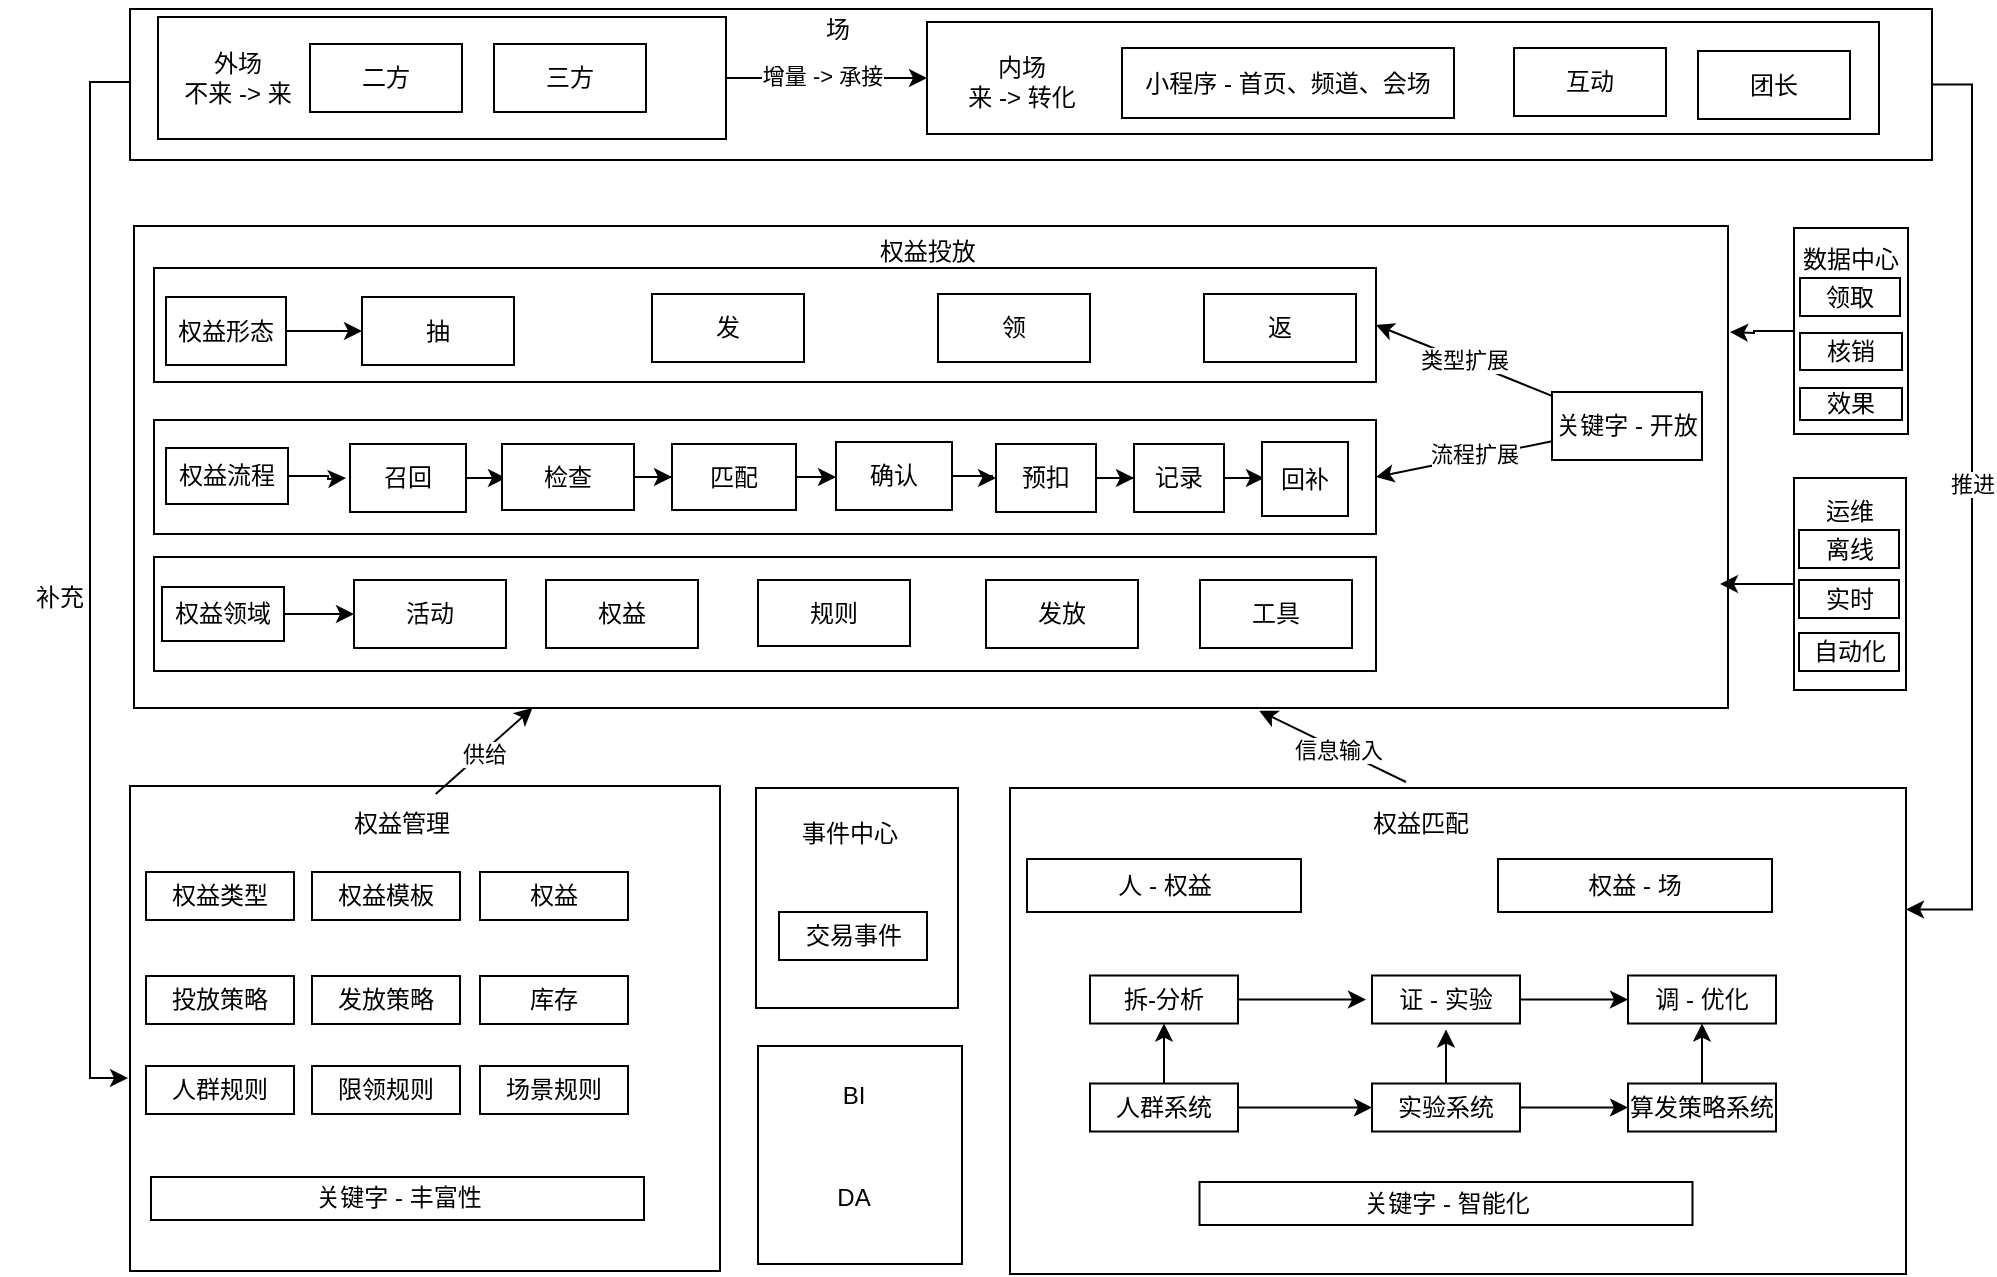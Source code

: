 <mxfile version="21.1.4" type="github">
  <diagram name="第 1 页" id="Gara6Eefkx1G8ZgkLCB0">
    <mxGraphModel dx="1242" dy="713" grid="0" gridSize="10" guides="1" tooltips="1" connect="1" arrows="1" fold="1" page="1" pageScale="1" pageWidth="1169" pageHeight="1654" math="0" shadow="0">
      <root>
        <mxCell id="0" />
        <mxCell id="1" parent="0" />
        <mxCell id="Y0EksiwexTorMI2MB5jG-3" value="权益投放&amp;nbsp;&lt;br&gt;&lt;br&gt;&lt;br&gt;&lt;br&gt;&lt;br&gt;&lt;br&gt;&lt;br&gt;&lt;br&gt;&lt;br&gt;&lt;br&gt;&lt;br&gt;&lt;br&gt;&lt;br&gt;&lt;br&gt;&lt;br&gt;&lt;br&gt;" style="rounded=0;whiteSpace=wrap;html=1;" vertex="1" parent="1">
          <mxGeometry x="137" y="157" width="797" height="241" as="geometry" />
        </mxCell>
        <mxCell id="Y0EksiwexTorMI2MB5jG-69" style="edgeStyle=orthogonalEdgeStyle;rounded=0;orthogonalLoop=1;jettySize=auto;html=1;" edge="1" parent="1" source="Y0EksiwexTorMI2MB5jG-4">
          <mxGeometry relative="1" as="geometry">
            <mxPoint x="134" y="583" as="targetPoint" />
            <Array as="points">
              <mxPoint x="115" y="85" />
              <mxPoint x="115" y="583" />
            </Array>
          </mxGeometry>
        </mxCell>
        <mxCell id="Y0EksiwexTorMI2MB5jG-191" style="edgeStyle=orthogonalEdgeStyle;rounded=0;orthogonalLoop=1;jettySize=auto;html=1;entryX=1;entryY=0.25;entryDx=0;entryDy=0;exitX=1;exitY=0.5;exitDx=0;exitDy=0;" edge="1" parent="1" source="Y0EksiwexTorMI2MB5jG-4" target="Y0EksiwexTorMI2MB5jG-147">
          <mxGeometry relative="1" as="geometry" />
        </mxCell>
        <mxCell id="Y0EksiwexTorMI2MB5jG-192" value="推进" style="edgeLabel;html=1;align=center;verticalAlign=middle;resizable=0;points=[];" vertex="1" connectable="0" parent="Y0EksiwexTorMI2MB5jG-191">
          <mxGeometry x="-0.058" relative="1" as="geometry">
            <mxPoint as="offset" />
          </mxGeometry>
        </mxCell>
        <mxCell id="Y0EksiwexTorMI2MB5jG-4" value="" style="rounded=0;whiteSpace=wrap;html=1;" vertex="1" parent="1">
          <mxGeometry x="135" y="48.5" width="901" height="75.5" as="geometry" />
        </mxCell>
        <mxCell id="Y0EksiwexTorMI2MB5jG-64" style="edgeStyle=orthogonalEdgeStyle;rounded=0;orthogonalLoop=1;jettySize=auto;html=1;entryX=0;entryY=0.5;entryDx=0;entryDy=0;" edge="1" parent="1" source="Y0EksiwexTorMI2MB5jG-54" target="Y0EksiwexTorMI2MB5jG-60">
          <mxGeometry relative="1" as="geometry" />
        </mxCell>
        <mxCell id="Y0EksiwexTorMI2MB5jG-67" value="增量 -&amp;gt; 承接" style="edgeLabel;html=1;align=center;verticalAlign=middle;resizable=0;points=[];" vertex="1" connectable="0" parent="Y0EksiwexTorMI2MB5jG-64">
          <mxGeometry x="-0.05" y="1" relative="1" as="geometry">
            <mxPoint as="offset" />
          </mxGeometry>
        </mxCell>
        <mxCell id="Y0EksiwexTorMI2MB5jG-54" value="" style="rounded=0;whiteSpace=wrap;html=1;" vertex="1" parent="1">
          <mxGeometry x="149" y="52.5" width="284" height="61" as="geometry" />
        </mxCell>
        <mxCell id="Y0EksiwexTorMI2MB5jG-56" value="三方" style="rounded=0;whiteSpace=wrap;html=1;" vertex="1" parent="1">
          <mxGeometry x="317" y="66" width="76" height="34" as="geometry" />
        </mxCell>
        <mxCell id="Y0EksiwexTorMI2MB5jG-57" value="二方" style="rounded=0;whiteSpace=wrap;html=1;" vertex="1" parent="1">
          <mxGeometry x="225" y="66" width="76" height="34" as="geometry" />
        </mxCell>
        <mxCell id="Y0EksiwexTorMI2MB5jG-58" value="外场&lt;br&gt;不来 -&amp;gt; 来" style="text;html=1;strokeColor=none;fillColor=none;align=center;verticalAlign=middle;whiteSpace=wrap;rounded=0;" vertex="1" parent="1">
          <mxGeometry x="159" y="68" width="60" height="30" as="geometry" />
        </mxCell>
        <mxCell id="Y0EksiwexTorMI2MB5jG-60" value="" style="rounded=0;whiteSpace=wrap;html=1;" vertex="1" parent="1">
          <mxGeometry x="533.5" y="55" width="476" height="56" as="geometry" />
        </mxCell>
        <mxCell id="Y0EksiwexTorMI2MB5jG-46" value="小程序 - 首页、频道、会场" style="rounded=0;whiteSpace=wrap;html=1;" vertex="1" parent="1">
          <mxGeometry x="631" y="68" width="166" height="35" as="geometry" />
        </mxCell>
        <mxCell id="Y0EksiwexTorMI2MB5jG-51" value="团长" style="rounded=0;whiteSpace=wrap;html=1;" vertex="1" parent="1">
          <mxGeometry x="919" y="69.5" width="76" height="34" as="geometry" />
        </mxCell>
        <mxCell id="Y0EksiwexTorMI2MB5jG-62" value="内场&lt;br&gt;来 -&amp;gt; 转化" style="text;html=1;strokeColor=none;fillColor=none;align=center;verticalAlign=middle;whiteSpace=wrap;rounded=0;" vertex="1" parent="1">
          <mxGeometry x="551" y="69.5" width="60" height="30" as="geometry" />
        </mxCell>
        <mxCell id="Y0EksiwexTorMI2MB5jG-71" value="场" style="text;html=1;strokeColor=none;fillColor=none;align=center;verticalAlign=middle;whiteSpace=wrap;rounded=0;" vertex="1" parent="1">
          <mxGeometry x="459" y="44" width="60" height="30" as="geometry" />
        </mxCell>
        <mxCell id="Y0EksiwexTorMI2MB5jG-110" style="rounded=0;orthogonalLoop=1;jettySize=auto;html=1;entryX=1;entryY=0.5;entryDx=0;entryDy=0;" edge="1" parent="1" source="Y0EksiwexTorMI2MB5jG-95" target="Y0EksiwexTorMI2MB5jG-106">
          <mxGeometry relative="1" as="geometry" />
        </mxCell>
        <mxCell id="Y0EksiwexTorMI2MB5jG-112" value="流程扩展" style="edgeLabel;html=1;align=center;verticalAlign=middle;resizable=0;points=[];" vertex="1" connectable="0" parent="Y0EksiwexTorMI2MB5jG-110">
          <mxGeometry x="-0.117" y="-2" relative="1" as="geometry">
            <mxPoint as="offset" />
          </mxGeometry>
        </mxCell>
        <mxCell id="Y0EksiwexTorMI2MB5jG-111" value="类型扩展" style="rounded=0;orthogonalLoop=1;jettySize=auto;html=1;entryX=1;entryY=0.5;entryDx=0;entryDy=0;" edge="1" parent="1" source="Y0EksiwexTorMI2MB5jG-95" target="Y0EksiwexTorMI2MB5jG-105">
          <mxGeometry relative="1" as="geometry" />
        </mxCell>
        <mxCell id="Y0EksiwexTorMI2MB5jG-95" value="关键字 - 开放" style="rounded=0;whiteSpace=wrap;html=1;" vertex="1" parent="1">
          <mxGeometry x="846" y="240" width="75" height="34" as="geometry" />
        </mxCell>
        <mxCell id="Y0EksiwexTorMI2MB5jG-105" value="" style="rounded=0;whiteSpace=wrap;html=1;" vertex="1" parent="1">
          <mxGeometry x="147" y="178" width="611" height="57" as="geometry" />
        </mxCell>
        <mxCell id="Y0EksiwexTorMI2MB5jG-27" value="抽" style="rounded=0;whiteSpace=wrap;html=1;" vertex="1" parent="1">
          <mxGeometry x="251" y="192.5" width="76" height="34" as="geometry" />
        </mxCell>
        <mxCell id="Y0EksiwexTorMI2MB5jG-29" value="发" style="rounded=0;whiteSpace=wrap;html=1;" vertex="1" parent="1">
          <mxGeometry x="396" y="191" width="76" height="34" as="geometry" />
        </mxCell>
        <mxCell id="Y0EksiwexTorMI2MB5jG-30" value="领" style="rounded=0;whiteSpace=wrap;html=1;" vertex="1" parent="1">
          <mxGeometry x="539" y="191" width="76" height="34" as="geometry" />
        </mxCell>
        <mxCell id="Y0EksiwexTorMI2MB5jG-31" value="返" style="rounded=0;whiteSpace=wrap;html=1;" vertex="1" parent="1">
          <mxGeometry x="672" y="191" width="76" height="34" as="geometry" />
        </mxCell>
        <mxCell id="Y0EksiwexTorMI2MB5jG-92" value="" style="edgeStyle=orthogonalEdgeStyle;rounded=0;orthogonalLoop=1;jettySize=auto;html=1;" edge="1" parent="1" source="Y0EksiwexTorMI2MB5jG-73" target="Y0EksiwexTorMI2MB5jG-27">
          <mxGeometry relative="1" as="geometry" />
        </mxCell>
        <mxCell id="Y0EksiwexTorMI2MB5jG-73" value="权益形态" style="rounded=0;whiteSpace=wrap;html=1;" vertex="1" parent="1">
          <mxGeometry x="153" y="192.5" width="60" height="34" as="geometry" />
        </mxCell>
        <mxCell id="Y0EksiwexTorMI2MB5jG-89" style="edgeStyle=orthogonalEdgeStyle;rounded=0;orthogonalLoop=1;jettySize=auto;html=1;exitX=0.5;exitY=1;exitDx=0;exitDy=0;" edge="1" parent="1" source="Y0EksiwexTorMI2MB5jG-27" target="Y0EksiwexTorMI2MB5jG-27">
          <mxGeometry relative="1" as="geometry" />
        </mxCell>
        <mxCell id="Y0EksiwexTorMI2MB5jG-106" value="" style="rounded=0;whiteSpace=wrap;html=1;" vertex="1" parent="1">
          <mxGeometry x="147" y="254" width="611" height="57" as="geometry" />
        </mxCell>
        <mxCell id="Y0EksiwexTorMI2MB5jG-82" value="" style="edgeStyle=orthogonalEdgeStyle;rounded=0;orthogonalLoop=1;jettySize=auto;html=1;" edge="1" parent="1" source="Y0EksiwexTorMI2MB5jG-37" target="Y0EksiwexTorMI2MB5jG-38">
          <mxGeometry relative="1" as="geometry" />
        </mxCell>
        <mxCell id="Y0EksiwexTorMI2MB5jG-37" value="召回" style="rounded=0;whiteSpace=wrap;html=1;" vertex="1" parent="1">
          <mxGeometry x="245" y="266" width="58" height="34" as="geometry" />
        </mxCell>
        <mxCell id="Y0EksiwexTorMI2MB5jG-83" value="" style="edgeStyle=orthogonalEdgeStyle;rounded=0;orthogonalLoop=1;jettySize=auto;html=1;" edge="1" parent="1" source="Y0EksiwexTorMI2MB5jG-38" target="Y0EksiwexTorMI2MB5jG-39">
          <mxGeometry relative="1" as="geometry" />
        </mxCell>
        <mxCell id="Y0EksiwexTorMI2MB5jG-38" value="检查" style="rounded=0;whiteSpace=wrap;html=1;" vertex="1" parent="1">
          <mxGeometry x="321" y="266" width="66" height="33" as="geometry" />
        </mxCell>
        <mxCell id="Y0EksiwexTorMI2MB5jG-84" value="" style="edgeStyle=orthogonalEdgeStyle;rounded=0;orthogonalLoop=1;jettySize=auto;html=1;" edge="1" parent="1" source="Y0EksiwexTorMI2MB5jG-39" target="Y0EksiwexTorMI2MB5jG-40">
          <mxGeometry relative="1" as="geometry" />
        </mxCell>
        <mxCell id="Y0EksiwexTorMI2MB5jG-39" value="匹配" style="rounded=0;whiteSpace=wrap;html=1;" vertex="1" parent="1">
          <mxGeometry x="406" y="266" width="62" height="33" as="geometry" />
        </mxCell>
        <mxCell id="Y0EksiwexTorMI2MB5jG-85" value="" style="edgeStyle=orthogonalEdgeStyle;rounded=0;orthogonalLoop=1;jettySize=auto;html=1;" edge="1" parent="1" source="Y0EksiwexTorMI2MB5jG-40" target="Y0EksiwexTorMI2MB5jG-41">
          <mxGeometry relative="1" as="geometry" />
        </mxCell>
        <mxCell id="Y0EksiwexTorMI2MB5jG-40" value="确认" style="rounded=0;whiteSpace=wrap;html=1;" vertex="1" parent="1">
          <mxGeometry x="488" y="265" width="58" height="34" as="geometry" />
        </mxCell>
        <mxCell id="Y0EksiwexTorMI2MB5jG-86" value="" style="edgeStyle=orthogonalEdgeStyle;rounded=0;orthogonalLoop=1;jettySize=auto;html=1;" edge="1" parent="1" source="Y0EksiwexTorMI2MB5jG-41" target="Y0EksiwexTorMI2MB5jG-42">
          <mxGeometry relative="1" as="geometry" />
        </mxCell>
        <mxCell id="Y0EksiwexTorMI2MB5jG-41" value="预扣" style="rounded=0;whiteSpace=wrap;html=1;" vertex="1" parent="1">
          <mxGeometry x="568" y="266" width="50" height="34" as="geometry" />
        </mxCell>
        <mxCell id="Y0EksiwexTorMI2MB5jG-87" value="" style="edgeStyle=orthogonalEdgeStyle;rounded=0;orthogonalLoop=1;jettySize=auto;html=1;" edge="1" parent="1" source="Y0EksiwexTorMI2MB5jG-42" target="Y0EksiwexTorMI2MB5jG-43">
          <mxGeometry relative="1" as="geometry" />
        </mxCell>
        <mxCell id="Y0EksiwexTorMI2MB5jG-42" value="记录" style="rounded=0;whiteSpace=wrap;html=1;" vertex="1" parent="1">
          <mxGeometry x="637" y="266" width="45" height="34" as="geometry" />
        </mxCell>
        <mxCell id="Y0EksiwexTorMI2MB5jG-43" value="回补" style="rounded=0;whiteSpace=wrap;html=1;" vertex="1" parent="1">
          <mxGeometry x="701" y="265" width="43" height="37" as="geometry" />
        </mxCell>
        <mxCell id="Y0EksiwexTorMI2MB5jG-70" value="补充" style="text;html=1;strokeColor=none;fillColor=none;align=center;verticalAlign=middle;whiteSpace=wrap;rounded=0;" vertex="1" parent="1">
          <mxGeometry x="70" y="328" width="60" height="30" as="geometry" />
        </mxCell>
        <mxCell id="Y0EksiwexTorMI2MB5jG-108" value="" style="edgeStyle=orthogonalEdgeStyle;rounded=0;orthogonalLoop=1;jettySize=auto;html=1;" edge="1" parent="1" source="Y0EksiwexTorMI2MB5jG-76">
          <mxGeometry relative="1" as="geometry">
            <mxPoint x="243" y="283" as="targetPoint" />
          </mxGeometry>
        </mxCell>
        <mxCell id="Y0EksiwexTorMI2MB5jG-76" value="权益流程" style="rounded=0;whiteSpace=wrap;html=1;" vertex="1" parent="1">
          <mxGeometry x="153" y="268" width="61" height="28" as="geometry" />
        </mxCell>
        <mxCell id="Y0EksiwexTorMI2MB5jG-88" style="edgeStyle=orthogonalEdgeStyle;rounded=0;orthogonalLoop=1;jettySize=auto;html=1;exitX=0.5;exitY=1;exitDx=0;exitDy=0;" edge="1" parent="1">
          <mxGeometry relative="1" as="geometry">
            <mxPoint x="595" y="308" as="sourcePoint" />
            <mxPoint x="595" y="308" as="targetPoint" />
          </mxGeometry>
        </mxCell>
        <mxCell id="Y0EksiwexTorMI2MB5jG-109" value="" style="rounded=0;whiteSpace=wrap;html=1;" vertex="1" parent="1">
          <mxGeometry x="147" y="322.5" width="611" height="57" as="geometry" />
        </mxCell>
        <mxCell id="Y0EksiwexTorMI2MB5jG-32" value="规则" style="rounded=0;whiteSpace=wrap;html=1;" vertex="1" parent="1">
          <mxGeometry x="449" y="334" width="76" height="33" as="geometry" />
        </mxCell>
        <mxCell id="Y0EksiwexTorMI2MB5jG-33" value="发放" style="rounded=0;whiteSpace=wrap;html=1;" vertex="1" parent="1">
          <mxGeometry x="563" y="334" width="76" height="34" as="geometry" />
        </mxCell>
        <mxCell id="Y0EksiwexTorMI2MB5jG-34" value="活动" style="rounded=0;whiteSpace=wrap;html=1;" vertex="1" parent="1">
          <mxGeometry x="247" y="334" width="76" height="34" as="geometry" />
        </mxCell>
        <mxCell id="Y0EksiwexTorMI2MB5jG-35" value="工具" style="rounded=0;whiteSpace=wrap;html=1;" vertex="1" parent="1">
          <mxGeometry x="670" y="334" width="76" height="34" as="geometry" />
        </mxCell>
        <mxCell id="Y0EksiwexTorMI2MB5jG-36" value="权益" style="rounded=0;whiteSpace=wrap;html=1;" vertex="1" parent="1">
          <mxGeometry x="343" y="334" width="76" height="34" as="geometry" />
        </mxCell>
        <mxCell id="Y0EksiwexTorMI2MB5jG-80" value="" style="edgeStyle=orthogonalEdgeStyle;rounded=0;orthogonalLoop=1;jettySize=auto;html=1;" edge="1" parent="1" source="Y0EksiwexTorMI2MB5jG-75" target="Y0EksiwexTorMI2MB5jG-34">
          <mxGeometry relative="1" as="geometry" />
        </mxCell>
        <mxCell id="Y0EksiwexTorMI2MB5jG-75" value="权益领域" style="rounded=0;whiteSpace=wrap;html=1;" vertex="1" parent="1">
          <mxGeometry x="151" y="337.5" width="61" height="27" as="geometry" />
        </mxCell>
        <mxCell id="Y0EksiwexTorMI2MB5jG-142" value="" style="edgeStyle=orthogonalEdgeStyle;rounded=0;orthogonalLoop=1;jettySize=auto;html=1;" edge="1" parent="1" source="Y0EksiwexTorMI2MB5jG-129">
          <mxGeometry relative="1" as="geometry">
            <mxPoint x="935" y="210" as="targetPoint" />
          </mxGeometry>
        </mxCell>
        <mxCell id="Y0EksiwexTorMI2MB5jG-129" value="数据中心&lt;br&gt;&lt;br&gt;&lt;br&gt;&lt;br&gt;&lt;br&gt;&lt;br&gt;" style="rounded=0;whiteSpace=wrap;html=1;" vertex="1" parent="1">
          <mxGeometry x="967" y="158" width="57" height="103" as="geometry" />
        </mxCell>
        <mxCell id="Y0EksiwexTorMI2MB5jG-143" value="" style="edgeStyle=orthogonalEdgeStyle;rounded=0;orthogonalLoop=1;jettySize=auto;html=1;" edge="1" parent="1" source="Y0EksiwexTorMI2MB5jG-131">
          <mxGeometry relative="1" as="geometry">
            <mxPoint x="930" y="336" as="targetPoint" />
          </mxGeometry>
        </mxCell>
        <mxCell id="Y0EksiwexTorMI2MB5jG-131" value="运维&lt;br&gt;&lt;br&gt;&lt;br&gt;&lt;br&gt;&lt;br&gt;&lt;br&gt;" style="rounded=0;whiteSpace=wrap;html=1;" vertex="1" parent="1">
          <mxGeometry x="967" y="283" width="56" height="106" as="geometry" />
        </mxCell>
        <mxCell id="Y0EksiwexTorMI2MB5jG-134" value="领取" style="rounded=0;whiteSpace=wrap;html=1;" vertex="1" parent="1">
          <mxGeometry x="970" y="183" width="50" height="19" as="geometry" />
        </mxCell>
        <mxCell id="Y0EksiwexTorMI2MB5jG-135" value="核销" style="rounded=0;whiteSpace=wrap;html=1;" vertex="1" parent="1">
          <mxGeometry x="970" y="210.5" width="51" height="18.5" as="geometry" />
        </mxCell>
        <mxCell id="Y0EksiwexTorMI2MB5jG-136" value="效果" style="rounded=0;whiteSpace=wrap;html=1;" vertex="1" parent="1">
          <mxGeometry x="970" y="238" width="51" height="16" as="geometry" />
        </mxCell>
        <mxCell id="Y0EksiwexTorMI2MB5jG-138" value="离线" style="rounded=0;whiteSpace=wrap;html=1;" vertex="1" parent="1">
          <mxGeometry x="969.5" y="309" width="50" height="19" as="geometry" />
        </mxCell>
        <mxCell id="Y0EksiwexTorMI2MB5jG-140" value="实时" style="rounded=0;whiteSpace=wrap;html=1;" vertex="1" parent="1">
          <mxGeometry x="969.5" y="334" width="50" height="19" as="geometry" />
        </mxCell>
        <mxCell id="Y0EksiwexTorMI2MB5jG-141" value="自动化" style="rounded=0;whiteSpace=wrap;html=1;" vertex="1" parent="1">
          <mxGeometry x="969.5" y="360.5" width="50" height="19" as="geometry" />
        </mxCell>
        <mxCell id="Y0EksiwexTorMI2MB5jG-146" value="互动" style="rounded=0;whiteSpace=wrap;html=1;" vertex="1" parent="1">
          <mxGeometry x="827" y="68" width="76" height="34" as="geometry" />
        </mxCell>
        <mxCell id="Y0EksiwexTorMI2MB5jG-180" value="" style="rounded=0;orthogonalLoop=1;jettySize=auto;html=1;entryX=0.706;entryY=1.006;entryDx=0;entryDy=0;entryPerimeter=0;" edge="1" parent="1" target="Y0EksiwexTorMI2MB5jG-3">
          <mxGeometry relative="1" as="geometry">
            <mxPoint x="773" y="435" as="sourcePoint" />
            <mxPoint x="840" y="400" as="targetPoint" />
          </mxGeometry>
        </mxCell>
        <mxCell id="Y0EksiwexTorMI2MB5jG-181" value="信息输入" style="edgeLabel;html=1;align=center;verticalAlign=middle;resizable=0;points=[];" vertex="1" connectable="0" parent="Y0EksiwexTorMI2MB5jG-180">
          <mxGeometry x="-0.062" relative="1" as="geometry">
            <mxPoint as="offset" />
          </mxGeometry>
        </mxCell>
        <mxCell id="Y0EksiwexTorMI2MB5jG-147" value="" style="rounded=0;whiteSpace=wrap;html=1;" vertex="1" parent="1">
          <mxGeometry x="575" y="438" width="448" height="243" as="geometry" />
        </mxCell>
        <mxCell id="Y0EksiwexTorMI2MB5jG-150" value="" style="rounded=0;whiteSpace=wrap;html=1;" vertex="1" parent="1">
          <mxGeometry x="135" y="437" width="295" height="242.5" as="geometry" />
        </mxCell>
        <mxCell id="Y0EksiwexTorMI2MB5jG-5" value="权益类型" style="rounded=0;whiteSpace=wrap;html=1;" vertex="1" parent="1">
          <mxGeometry x="143" y="480" width="74" height="24" as="geometry" />
        </mxCell>
        <mxCell id="Y0EksiwexTorMI2MB5jG-6" value="权益模板" style="rounded=0;whiteSpace=wrap;html=1;" vertex="1" parent="1">
          <mxGeometry x="226" y="480" width="74" height="24" as="geometry" />
        </mxCell>
        <mxCell id="Y0EksiwexTorMI2MB5jG-8" value="权益" style="rounded=0;whiteSpace=wrap;html=1;" vertex="1" parent="1">
          <mxGeometry x="310" y="480" width="74" height="24" as="geometry" />
        </mxCell>
        <mxCell id="Y0EksiwexTorMI2MB5jG-9" value="投放策略" style="rounded=0;whiteSpace=wrap;html=1;" vertex="1" parent="1">
          <mxGeometry x="143" y="532" width="74" height="24" as="geometry" />
        </mxCell>
        <mxCell id="Y0EksiwexTorMI2MB5jG-10" value="发放策略" style="rounded=0;whiteSpace=wrap;html=1;" vertex="1" parent="1">
          <mxGeometry x="226" y="532" width="74" height="24" as="geometry" />
        </mxCell>
        <mxCell id="Y0EksiwexTorMI2MB5jG-12" value="库存" style="rounded=0;whiteSpace=wrap;html=1;" vertex="1" parent="1">
          <mxGeometry x="310" y="532" width="74" height="24" as="geometry" />
        </mxCell>
        <mxCell id="Y0EksiwexTorMI2MB5jG-14" value="人群规则" style="rounded=0;whiteSpace=wrap;html=1;" vertex="1" parent="1">
          <mxGeometry x="143" y="577" width="74" height="24" as="geometry" />
        </mxCell>
        <mxCell id="Y0EksiwexTorMI2MB5jG-15" value="限领规则" style="rounded=0;whiteSpace=wrap;html=1;" vertex="1" parent="1">
          <mxGeometry x="226" y="577" width="74" height="24" as="geometry" />
        </mxCell>
        <mxCell id="Y0EksiwexTorMI2MB5jG-16" value="场景规则" style="rounded=0;whiteSpace=wrap;html=1;" vertex="1" parent="1">
          <mxGeometry x="310" y="577" width="74" height="24" as="geometry" />
        </mxCell>
        <mxCell id="Y0EksiwexTorMI2MB5jG-155" value="" style="rounded=0;orthogonalLoop=1;jettySize=auto;html=1;entryX=0.25;entryY=1;entryDx=0;entryDy=0;" edge="1" parent="1" source="Y0EksiwexTorMI2MB5jG-151" target="Y0EksiwexTorMI2MB5jG-3">
          <mxGeometry relative="1" as="geometry" />
        </mxCell>
        <mxCell id="Y0EksiwexTorMI2MB5jG-156" value="供给" style="edgeLabel;html=1;align=center;verticalAlign=middle;resizable=0;points=[];" vertex="1" connectable="0" parent="Y0EksiwexTorMI2MB5jG-155">
          <mxGeometry x="-0.036" y="-1" relative="1" as="geometry">
            <mxPoint as="offset" />
          </mxGeometry>
        </mxCell>
        <mxCell id="Y0EksiwexTorMI2MB5jG-151" value="权益管理" style="text;html=1;strokeColor=none;fillColor=none;align=center;verticalAlign=middle;whiteSpace=wrap;rounded=0;" vertex="1" parent="1">
          <mxGeometry x="241" y="441" width="60" height="30" as="geometry" />
        </mxCell>
        <mxCell id="Y0EksiwexTorMI2MB5jG-153" value="关键字 - 丰富性" style="rounded=0;whiteSpace=wrap;html=1;" vertex="1" parent="1">
          <mxGeometry x="145.5" y="632.5" width="246.5" height="21.5" as="geometry" />
        </mxCell>
        <mxCell id="Y0EksiwexTorMI2MB5jG-158" value="" style="rounded=0;whiteSpace=wrap;html=1;" vertex="1" parent="1">
          <mxGeometry x="448" y="438" width="101" height="110" as="geometry" />
        </mxCell>
        <mxCell id="Y0EksiwexTorMI2MB5jG-160" value="事件中心" style="text;html=1;strokeColor=none;fillColor=none;align=center;verticalAlign=middle;whiteSpace=wrap;rounded=0;" vertex="1" parent="1">
          <mxGeometry x="465" y="445.5" width="60" height="30" as="geometry" />
        </mxCell>
        <mxCell id="Y0EksiwexTorMI2MB5jG-161" value="交易事件" style="rounded=0;whiteSpace=wrap;html=1;" vertex="1" parent="1">
          <mxGeometry x="459.5" y="500" width="74" height="24" as="geometry" />
        </mxCell>
        <mxCell id="Y0EksiwexTorMI2MB5jG-168" value="" style="rounded=0;whiteSpace=wrap;html=1;" vertex="1" parent="1">
          <mxGeometry x="449" y="567" width="102" height="109" as="geometry" />
        </mxCell>
        <mxCell id="Y0EksiwexTorMI2MB5jG-176" value="BI" style="text;html=1;strokeColor=none;fillColor=none;align=center;verticalAlign=middle;whiteSpace=wrap;rounded=0;" vertex="1" parent="1">
          <mxGeometry x="466.5" y="577" width="60" height="30" as="geometry" />
        </mxCell>
        <mxCell id="Y0EksiwexTorMI2MB5jG-177" value="DA" style="text;html=1;strokeColor=none;fillColor=none;align=center;verticalAlign=middle;whiteSpace=wrap;rounded=0;" vertex="1" parent="1">
          <mxGeometry x="466.5" y="628.25" width="60" height="30" as="geometry" />
        </mxCell>
        <mxCell id="Y0EksiwexTorMI2MB5jG-188" value="人 - 权益" style="rounded=0;whiteSpace=wrap;html=1;" vertex="1" parent="1">
          <mxGeometry x="583.5" y="473.5" width="137" height="26.5" as="geometry" />
        </mxCell>
        <mxCell id="Y0EksiwexTorMI2MB5jG-167" value="" style="edgeStyle=orthogonalEdgeStyle;rounded=0;orthogonalLoop=1;jettySize=auto;html=1;" edge="1" parent="1" source="Y0EksiwexTorMI2MB5jG-20" target="Y0EksiwexTorMI2MB5jG-21">
          <mxGeometry relative="1" as="geometry" />
        </mxCell>
        <mxCell id="Y0EksiwexTorMI2MB5jG-20" value="证 - 实验" style="rounded=0;whiteSpace=wrap;html=1;" vertex="1" parent="1">
          <mxGeometry x="756" y="531.75" width="74" height="24" as="geometry" />
        </mxCell>
        <mxCell id="Y0EksiwexTorMI2MB5jG-21" value="调 - 优化" style="rounded=0;whiteSpace=wrap;html=1;" vertex="1" parent="1">
          <mxGeometry x="884" y="531.75" width="74" height="24" as="geometry" />
        </mxCell>
        <mxCell id="Y0EksiwexTorMI2MB5jG-169" value="" style="edgeStyle=orthogonalEdgeStyle;rounded=0;orthogonalLoop=1;jettySize=auto;html=1;" edge="1" parent="1" source="Y0EksiwexTorMI2MB5jG-22" target="Y0EksiwexTorMI2MB5jG-23">
          <mxGeometry relative="1" as="geometry" />
        </mxCell>
        <mxCell id="Y0EksiwexTorMI2MB5jG-171" value="" style="edgeStyle=orthogonalEdgeStyle;rounded=0;orthogonalLoop=1;jettySize=auto;html=1;" edge="1" parent="1" source="Y0EksiwexTorMI2MB5jG-22" target="Y0EksiwexTorMI2MB5jG-25">
          <mxGeometry relative="1" as="geometry" />
        </mxCell>
        <mxCell id="Y0EksiwexTorMI2MB5jG-22" value="人群系统" style="rounded=0;whiteSpace=wrap;html=1;" vertex="1" parent="1">
          <mxGeometry x="615" y="585.75" width="74" height="24" as="geometry" />
        </mxCell>
        <mxCell id="Y0EksiwexTorMI2MB5jG-170" value="" style="edgeStyle=orthogonalEdgeStyle;rounded=0;orthogonalLoop=1;jettySize=auto;html=1;" edge="1" parent="1" source="Y0EksiwexTorMI2MB5jG-23" target="Y0EksiwexTorMI2MB5jG-24">
          <mxGeometry relative="1" as="geometry" />
        </mxCell>
        <mxCell id="Y0EksiwexTorMI2MB5jG-172" value="" style="edgeStyle=orthogonalEdgeStyle;rounded=0;orthogonalLoop=1;jettySize=auto;html=1;" edge="1" parent="1" source="Y0EksiwexTorMI2MB5jG-23">
          <mxGeometry relative="1" as="geometry">
            <mxPoint x="793" y="558.75" as="targetPoint" />
          </mxGeometry>
        </mxCell>
        <mxCell id="Y0EksiwexTorMI2MB5jG-23" value="实验系统" style="rounded=0;whiteSpace=wrap;html=1;" vertex="1" parent="1">
          <mxGeometry x="756" y="585.75" width="74" height="24" as="geometry" />
        </mxCell>
        <mxCell id="Y0EksiwexTorMI2MB5jG-173" value="" style="edgeStyle=orthogonalEdgeStyle;rounded=0;orthogonalLoop=1;jettySize=auto;html=1;" edge="1" parent="1" source="Y0EksiwexTorMI2MB5jG-24" target="Y0EksiwexTorMI2MB5jG-21">
          <mxGeometry relative="1" as="geometry" />
        </mxCell>
        <mxCell id="Y0EksiwexTorMI2MB5jG-24" value="算发策略系统" style="rounded=0;whiteSpace=wrap;html=1;" vertex="1" parent="1">
          <mxGeometry x="884" y="585.75" width="74" height="24" as="geometry" />
        </mxCell>
        <mxCell id="Y0EksiwexTorMI2MB5jG-166" value="" style="edgeStyle=orthogonalEdgeStyle;rounded=0;orthogonalLoop=1;jettySize=auto;html=1;" edge="1" parent="1" source="Y0EksiwexTorMI2MB5jG-25">
          <mxGeometry relative="1" as="geometry">
            <mxPoint x="753" y="543.75" as="targetPoint" />
          </mxGeometry>
        </mxCell>
        <mxCell id="Y0EksiwexTorMI2MB5jG-25" value="拆-分析" style="rounded=0;whiteSpace=wrap;html=1;" vertex="1" parent="1">
          <mxGeometry x="615" y="531.75" width="74" height="24" as="geometry" />
        </mxCell>
        <mxCell id="Y0EksiwexTorMI2MB5jG-162" value="权益匹配" style="text;html=1;strokeColor=none;fillColor=none;align=center;verticalAlign=middle;whiteSpace=wrap;rounded=0;" vertex="1" parent="1">
          <mxGeometry x="731" y="445.5" width="99" height="21" as="geometry" />
        </mxCell>
        <mxCell id="Y0EksiwexTorMI2MB5jG-163" value="关键字 - 智能化" style="rounded=0;whiteSpace=wrap;html=1;" vertex="1" parent="1">
          <mxGeometry x="669.75" y="635" width="246.5" height="21.5" as="geometry" />
        </mxCell>
        <mxCell id="Y0EksiwexTorMI2MB5jG-189" value="权益 - 场" style="rounded=0;whiteSpace=wrap;html=1;" vertex="1" parent="1">
          <mxGeometry x="819" y="473.5" width="137" height="26.5" as="geometry" />
        </mxCell>
      </root>
    </mxGraphModel>
  </diagram>
</mxfile>

